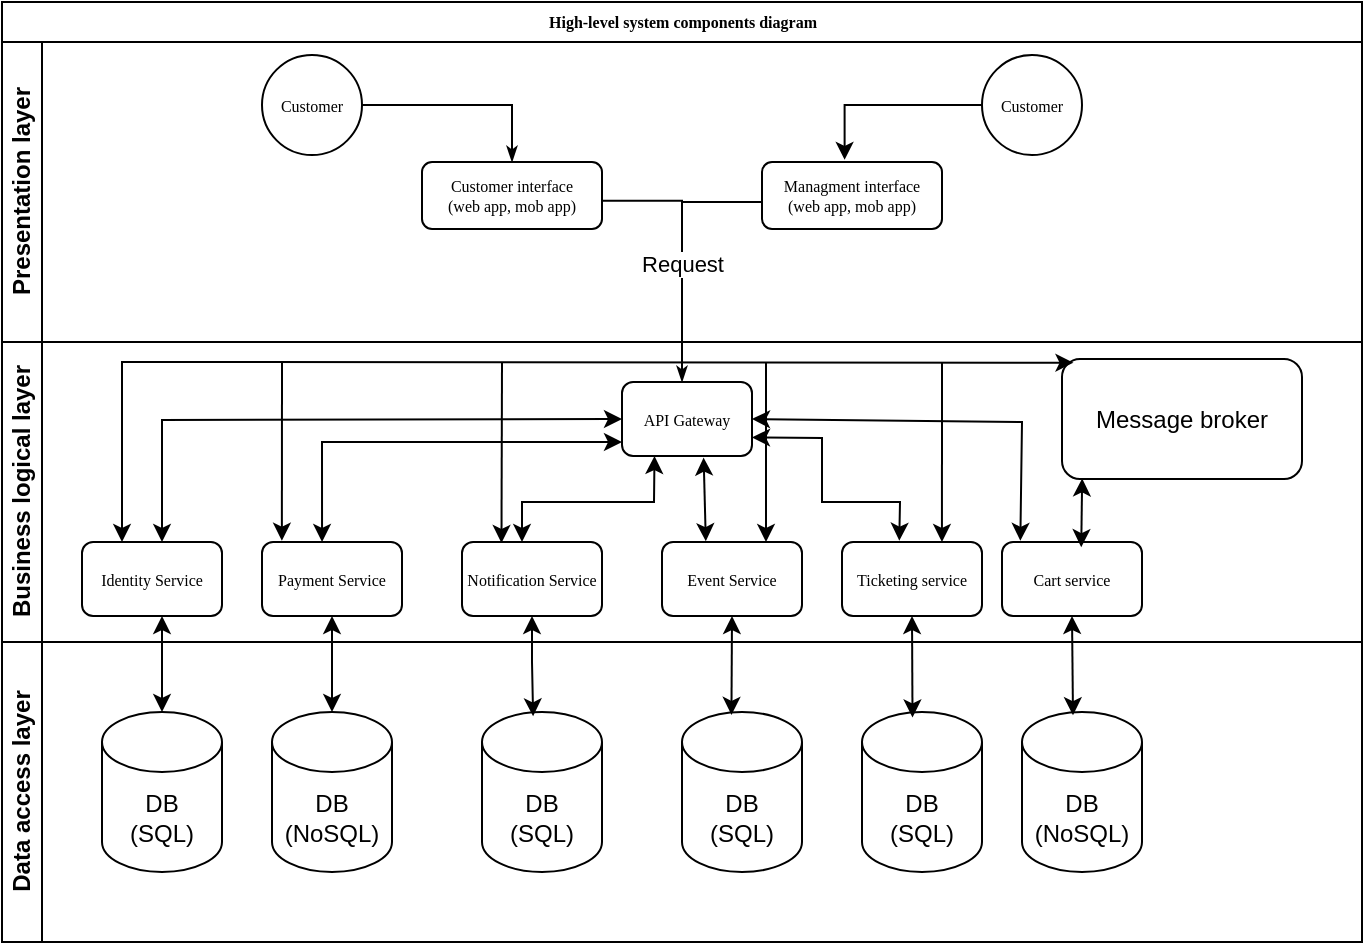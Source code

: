 <mxfile version="24.2.7" type="github" pages="3">
  <diagram id="C5RBs43oDa-KdzZeNtuy" name="Components">
    <mxGraphModel dx="819" dy="490" grid="1" gridSize="10" guides="1" tooltips="1" connect="1" arrows="1" fold="1" page="1" pageScale="1" pageWidth="827" pageHeight="1169" math="0" shadow="0">
      <root>
        <mxCell id="WIyWlLk6GJQsqaUBKTNV-0" />
        <mxCell id="WIyWlLk6GJQsqaUBKTNV-1" parent="WIyWlLk6GJQsqaUBKTNV-0" />
        <mxCell id="FSC2xQSQnxuu6QK0y-9J-13" value="High-level system components diagram" style="swimlane;html=1;childLayout=stackLayout;horizontal=1;startSize=20;horizontalStack=0;rounded=0;shadow=0;labelBackgroundColor=none;strokeWidth=1;fontFamily=Verdana;fontSize=8;align=center;" parent="WIyWlLk6GJQsqaUBKTNV-1" vertex="1">
          <mxGeometry x="30" y="10" width="680" height="470" as="geometry" />
        </mxCell>
        <mxCell id="FSC2xQSQnxuu6QK0y-9J-14" value="&lt;div&gt;Presentation layer&lt;/div&gt;" style="swimlane;html=1;startSize=20;horizontal=0;" parent="FSC2xQSQnxuu6QK0y-9J-13" vertex="1">
          <mxGeometry y="20" width="680" height="150" as="geometry" />
        </mxCell>
        <mxCell id="FSC2xQSQnxuu6QK0y-9J-15" style="edgeStyle=orthogonalEdgeStyle;rounded=0;html=1;labelBackgroundColor=none;startArrow=none;startFill=0;startSize=5;endArrow=classicThin;endFill=1;endSize=5;jettySize=auto;orthogonalLoop=1;strokeWidth=1;fontFamily=Verdana;fontSize=8" parent="FSC2xQSQnxuu6QK0y-9J-14" source="FSC2xQSQnxuu6QK0y-9J-16" target="FSC2xQSQnxuu6QK0y-9J-17" edge="1">
          <mxGeometry relative="1" as="geometry" />
        </mxCell>
        <mxCell id="FSC2xQSQnxuu6QK0y-9J-16" value="Customer" style="ellipse;whiteSpace=wrap;html=1;rounded=0;shadow=0;labelBackgroundColor=none;strokeWidth=1;fontFamily=Verdana;fontSize=8;align=center;" parent="FSC2xQSQnxuu6QK0y-9J-14" vertex="1">
          <mxGeometry x="130" y="6.5" width="50" height="50" as="geometry" />
        </mxCell>
        <mxCell id="FSC2xQSQnxuu6QK0y-9J-17" value="Customer interface&lt;div&gt;(web app, mob app)&lt;/div&gt;" style="rounded=1;whiteSpace=wrap;html=1;shadow=0;labelBackgroundColor=none;strokeWidth=1;fontFamily=Verdana;fontSize=8;align=center;" parent="FSC2xQSQnxuu6QK0y-9J-14" vertex="1">
          <mxGeometry x="210" y="60" width="90" height="33.5" as="geometry" />
        </mxCell>
        <mxCell id="CyoPv5MJOiadHyvmUzNJ-12" value="Customer" style="ellipse;whiteSpace=wrap;html=1;rounded=0;shadow=0;labelBackgroundColor=none;strokeWidth=1;fontFamily=Verdana;fontSize=8;align=center;" vertex="1" parent="FSC2xQSQnxuu6QK0y-9J-14">
          <mxGeometry x="490" y="6.5" width="50" height="50" as="geometry" />
        </mxCell>
        <mxCell id="CyoPv5MJOiadHyvmUzNJ-13" value="Managment interface&lt;div&gt;(web app, mob app)&lt;/div&gt;" style="rounded=1;whiteSpace=wrap;html=1;shadow=0;labelBackgroundColor=none;strokeWidth=1;fontFamily=Verdana;fontSize=8;align=center;" vertex="1" parent="FSC2xQSQnxuu6QK0y-9J-14">
          <mxGeometry x="380" y="60" width="90" height="33.5" as="geometry" />
        </mxCell>
        <mxCell id="CyoPv5MJOiadHyvmUzNJ-14" value="" style="endArrow=none;html=1;rounded=0;" edge="1" parent="FSC2xQSQnxuu6QK0y-9J-14">
          <mxGeometry width="50" height="50" relative="1" as="geometry">
            <mxPoint x="340" y="80" as="sourcePoint" />
            <mxPoint x="380" y="80" as="targetPoint" />
          </mxGeometry>
        </mxCell>
        <mxCell id="CyoPv5MJOiadHyvmUzNJ-16" style="edgeStyle=orthogonalEdgeStyle;rounded=0;orthogonalLoop=1;jettySize=auto;html=1;entryX=0.459;entryY=-0.032;entryDx=0;entryDy=0;entryPerimeter=0;" edge="1" parent="FSC2xQSQnxuu6QK0y-9J-14" source="CyoPv5MJOiadHyvmUzNJ-12" target="CyoPv5MJOiadHyvmUzNJ-13">
          <mxGeometry relative="1" as="geometry" />
        </mxCell>
        <mxCell id="FSC2xQSQnxuu6QK0y-9J-38" style="edgeStyle=orthogonalEdgeStyle;rounded=0;html=1;labelBackgroundColor=none;startArrow=none;startFill=0;startSize=5;endArrow=classicThin;endFill=1;endSize=5;jettySize=auto;orthogonalLoop=1;strokeWidth=1;fontFamily=Verdana;fontSize=8;exitX=0.995;exitY=0.578;exitDx=0;exitDy=0;exitPerimeter=0;" parent="FSC2xQSQnxuu6QK0y-9J-13" source="FSC2xQSQnxuu6QK0y-9J-17" target="FSC2xQSQnxuu6QK0y-9J-28" edge="1">
          <mxGeometry relative="1" as="geometry">
            <Array as="points">
              <mxPoint x="340" y="99" />
            </Array>
          </mxGeometry>
        </mxCell>
        <mxCell id="FSC2xQSQnxuu6QK0y-9J-48" value="Request" style="edgeLabel;html=1;align=center;verticalAlign=middle;resizable=0;points=[];" parent="FSC2xQSQnxuu6QK0y-9J-38" vertex="1" connectable="0">
          <mxGeometry x="-0.827" y="1" relative="1" as="geometry">
            <mxPoint x="29" y="32" as="offset" />
          </mxGeometry>
        </mxCell>
        <mxCell id="FSC2xQSQnxuu6QK0y-9J-26" value="Business logical layer" style="swimlane;html=1;startSize=20;horizontal=0;" parent="FSC2xQSQnxuu6QK0y-9J-13" vertex="1">
          <mxGeometry y="170" width="680" height="150" as="geometry" />
        </mxCell>
        <mxCell id="FSC2xQSQnxuu6QK0y-9J-28" value="API Gateway" style="rounded=1;whiteSpace=wrap;html=1;shadow=0;labelBackgroundColor=none;strokeWidth=1;fontFamily=Verdana;fontSize=8;align=center;" parent="FSC2xQSQnxuu6QK0y-9J-26" vertex="1">
          <mxGeometry x="310" y="20" width="65" height="37" as="geometry" />
        </mxCell>
        <mxCell id="FSC2xQSQnxuu6QK0y-9J-19" value="Identity Service" style="rounded=1;whiteSpace=wrap;html=1;shadow=0;labelBackgroundColor=none;strokeWidth=1;fontFamily=Verdana;fontSize=8;align=center;" parent="FSC2xQSQnxuu6QK0y-9J-26" vertex="1">
          <mxGeometry x="40" y="100.0" width="70" height="37" as="geometry" />
        </mxCell>
        <mxCell id="FSC2xQSQnxuu6QK0y-9J-46" value="Event Service" style="rounded=1;whiteSpace=wrap;html=1;shadow=0;labelBackgroundColor=none;strokeWidth=1;fontFamily=Verdana;fontSize=8;align=center;" parent="FSC2xQSQnxuu6QK0y-9J-26" vertex="1">
          <mxGeometry x="330" y="100" width="70" height="37" as="geometry" />
        </mxCell>
        <mxCell id="FSC2xQSQnxuu6QK0y-9J-22" value="Payment Service" style="rounded=1;whiteSpace=wrap;html=1;shadow=0;labelBackgroundColor=none;strokeWidth=1;fontFamily=Verdana;fontSize=8;align=center;" parent="FSC2xQSQnxuu6QK0y-9J-26" vertex="1">
          <mxGeometry x="130" y="100.0" width="70" height="37" as="geometry" />
        </mxCell>
        <mxCell id="FSC2xQSQnxuu6QK0y-9J-37" value="Notification Service" style="rounded=1;whiteSpace=wrap;html=1;shadow=0;labelBackgroundColor=none;strokeWidth=1;fontFamily=Verdana;fontSize=8;align=center;" parent="FSC2xQSQnxuu6QK0y-9J-26" vertex="1">
          <mxGeometry x="230" y="100" width="70" height="37" as="geometry" />
        </mxCell>
        <mxCell id="FSC2xQSQnxuu6QK0y-9J-52" value="Ticketing service" style="rounded=1;whiteSpace=wrap;html=1;shadow=0;labelBackgroundColor=none;strokeWidth=1;fontFamily=Verdana;fontSize=8;align=center;" parent="FSC2xQSQnxuu6QK0y-9J-26" vertex="1">
          <mxGeometry x="420" y="100" width="70" height="37" as="geometry" />
        </mxCell>
        <mxCell id="FSC2xQSQnxuu6QK0y-9J-59" value="" style="endArrow=classic;startArrow=classic;html=1;rounded=0;entryX=0;entryY=0.5;entryDx=0;entryDy=0;" parent="FSC2xQSQnxuu6QK0y-9J-26" target="FSC2xQSQnxuu6QK0y-9J-28" edge="1">
          <mxGeometry width="50" height="50" relative="1" as="geometry">
            <mxPoint x="80" y="100" as="sourcePoint" />
            <mxPoint x="200" y="60" as="targetPoint" />
            <Array as="points">
              <mxPoint x="80" y="39" />
            </Array>
          </mxGeometry>
        </mxCell>
        <mxCell id="FSC2xQSQnxuu6QK0y-9J-61" value="" style="endArrow=classic;startArrow=classic;html=1;rounded=0;entryX=0.5;entryY=1;entryDx=0;entryDy=0;" parent="FSC2xQSQnxuu6QK0y-9J-26" edge="1">
          <mxGeometry width="50" height="50" relative="1" as="geometry">
            <mxPoint x="80" y="185" as="sourcePoint" />
            <mxPoint x="80" y="137" as="targetPoint" />
          </mxGeometry>
        </mxCell>
        <mxCell id="FSC2xQSQnxuu6QK0y-9J-62" value="" style="endArrow=classic;startArrow=classic;html=1;rounded=0;entryX=0;entryY=0.811;entryDx=0;entryDy=0;exitX=0.429;exitY=0;exitDx=0;exitDy=0;exitPerimeter=0;entryPerimeter=0;" parent="FSC2xQSQnxuu6QK0y-9J-26" source="FSC2xQSQnxuu6QK0y-9J-22" target="FSC2xQSQnxuu6QK0y-9J-28" edge="1">
          <mxGeometry width="50" height="50" relative="1" as="geometry">
            <mxPoint x="130" y="160" as="sourcePoint" />
            <mxPoint x="180" y="110" as="targetPoint" />
            <Array as="points">
              <mxPoint x="160" y="50" />
            </Array>
          </mxGeometry>
        </mxCell>
        <mxCell id="FSC2xQSQnxuu6QK0y-9J-63" value="" style="endArrow=classic;startArrow=classic;html=1;rounded=0;entryX=0.25;entryY=1;entryDx=0;entryDy=0;" parent="FSC2xQSQnxuu6QK0y-9J-26" target="FSC2xQSQnxuu6QK0y-9J-28" edge="1">
          <mxGeometry width="50" height="50" relative="1" as="geometry">
            <mxPoint x="260" y="100" as="sourcePoint" />
            <mxPoint x="180" y="110" as="targetPoint" />
            <Array as="points">
              <mxPoint x="260" y="80" />
              <mxPoint x="326" y="80" />
            </Array>
          </mxGeometry>
        </mxCell>
        <mxCell id="FSC2xQSQnxuu6QK0y-9J-64" value="" style="endArrow=classic;startArrow=classic;html=1;rounded=0;exitX=0.313;exitY=-0.011;exitDx=0;exitDy=0;exitPerimeter=0;entryX=0.628;entryY=1.022;entryDx=0;entryDy=0;entryPerimeter=0;" parent="FSC2xQSQnxuu6QK0y-9J-26" source="FSC2xQSQnxuu6QK0y-9J-46" target="FSC2xQSQnxuu6QK0y-9J-28" edge="1">
          <mxGeometry width="50" height="50" relative="1" as="geometry">
            <mxPoint x="130" y="160" as="sourcePoint" />
            <mxPoint x="350" y="60" as="targetPoint" />
          </mxGeometry>
        </mxCell>
        <mxCell id="FSC2xQSQnxuu6QK0y-9J-77" value="" style="endArrow=classic;startArrow=classic;html=1;rounded=0;exitX=1;exitY=0.75;exitDx=0;exitDy=0;entryX=0.409;entryY=-0.018;entryDx=0;entryDy=0;entryPerimeter=0;" parent="FSC2xQSQnxuu6QK0y-9J-26" source="FSC2xQSQnxuu6QK0y-9J-28" target="FSC2xQSQnxuu6QK0y-9J-52" edge="1">
          <mxGeometry width="50" height="50" relative="1" as="geometry">
            <mxPoint x="410" y="120" as="sourcePoint" />
            <mxPoint x="460" y="70" as="targetPoint" />
            <Array as="points">
              <mxPoint x="410" y="48" />
              <mxPoint x="410" y="80" />
              <mxPoint x="449" y="80" />
            </Array>
          </mxGeometry>
        </mxCell>
        <mxCell id="8PGqrRQLjZs6h35ACoNm-7" value="Message broker" style="rounded=1;whiteSpace=wrap;html=1;" vertex="1" parent="FSC2xQSQnxuu6QK0y-9J-26">
          <mxGeometry x="530" y="8.5" width="120" height="60" as="geometry" />
        </mxCell>
        <mxCell id="8PGqrRQLjZs6h35ACoNm-8" value="" style="endArrow=classic;startArrow=classic;html=1;rounded=0;entryX=0.027;entryY=0.031;entryDx=0;entryDy=0;entryPerimeter=0;exitX=0.25;exitY=0;exitDx=0;exitDy=0;" edge="1" parent="FSC2xQSQnxuu6QK0y-9J-26">
          <mxGeometry width="50" height="50" relative="1" as="geometry">
            <mxPoint x="60" y="100" as="sourcePoint" />
            <mxPoint x="535.74" y="10.36" as="targetPoint" />
            <Array as="points">
              <mxPoint x="60" y="10" />
            </Array>
          </mxGeometry>
        </mxCell>
        <mxCell id="8PGqrRQLjZs6h35ACoNm-10" value="" style="endArrow=classic;html=1;rounded=0;entryX=0.142;entryY=-0.018;entryDx=0;entryDy=0;entryPerimeter=0;" edge="1" parent="FSC2xQSQnxuu6QK0y-9J-26" target="FSC2xQSQnxuu6QK0y-9J-22">
          <mxGeometry width="50" height="50" relative="1" as="geometry">
            <mxPoint x="140" y="10" as="sourcePoint" />
            <mxPoint x="140.0" y="95.708" as="targetPoint" />
          </mxGeometry>
        </mxCell>
        <mxCell id="8PGqrRQLjZs6h35ACoNm-13" value="" style="endArrow=classic;html=1;rounded=0;entryX=0.282;entryY=0.013;entryDx=0;entryDy=0;entryPerimeter=0;" edge="1" parent="FSC2xQSQnxuu6QK0y-9J-26" target="FSC2xQSQnxuu6QK0y-9J-37">
          <mxGeometry width="50" height="50" relative="1" as="geometry">
            <mxPoint x="250" y="10" as="sourcePoint" />
            <mxPoint x="250" y="78.5" as="targetPoint" />
          </mxGeometry>
        </mxCell>
        <mxCell id="8PGqrRQLjZs6h35ACoNm-9" value="" style="endArrow=classic;html=1;rounded=0;" edge="1" parent="FSC2xQSQnxuu6QK0y-9J-26">
          <mxGeometry width="50" height="50" relative="1" as="geometry">
            <mxPoint x="382" y="10" as="sourcePoint" />
            <mxPoint x="382" y="100" as="targetPoint" />
          </mxGeometry>
        </mxCell>
        <mxCell id="CyoPv5MJOiadHyvmUzNJ-0" value="Cart service" style="rounded=1;whiteSpace=wrap;html=1;shadow=0;labelBackgroundColor=none;strokeWidth=1;fontFamily=Verdana;fontSize=8;align=center;" vertex="1" parent="FSC2xQSQnxuu6QK0y-9J-26">
          <mxGeometry x="500" y="100" width="70" height="37" as="geometry" />
        </mxCell>
        <mxCell id="CyoPv5MJOiadHyvmUzNJ-3" value="" style="endArrow=classic;startArrow=classic;html=1;rounded=0;exitX=0.566;exitY=0.07;exitDx=0;exitDy=0;exitPerimeter=0;entryX=0.084;entryY=0.995;entryDx=0;entryDy=0;entryPerimeter=0;" edge="1" parent="FSC2xQSQnxuu6QK0y-9J-26" source="CyoPv5MJOiadHyvmUzNJ-0" target="8PGqrRQLjZs6h35ACoNm-7">
          <mxGeometry width="50" height="50" relative="1" as="geometry">
            <mxPoint x="470" y="110" as="sourcePoint" />
            <mxPoint x="540" y="70" as="targetPoint" />
          </mxGeometry>
        </mxCell>
        <mxCell id="CyoPv5MJOiadHyvmUzNJ-18" value="" style="endArrow=classic;startArrow=classic;html=1;rounded=0;entryX=1;entryY=0.5;entryDx=0;entryDy=0;exitX=0.131;exitY=-0.016;exitDx=0;exitDy=0;exitPerimeter=0;" edge="1" parent="FSC2xQSQnxuu6QK0y-9J-26" source="CyoPv5MJOiadHyvmUzNJ-0" target="FSC2xQSQnxuu6QK0y-9J-28">
          <mxGeometry width="50" height="50" relative="1" as="geometry">
            <mxPoint x="270" y="150" as="sourcePoint" />
            <mxPoint x="320" y="100" as="targetPoint" />
            <Array as="points">
              <mxPoint x="510" y="40" />
            </Array>
          </mxGeometry>
        </mxCell>
        <mxCell id="FSC2xQSQnxuu6QK0y-9J-30" value="Data access layer" style="swimlane;html=1;startSize=20;horizontal=0;" parent="FSC2xQSQnxuu6QK0y-9J-13" vertex="1">
          <mxGeometry y="320" width="680" height="150" as="geometry" />
        </mxCell>
        <mxCell id="FSC2xQSQnxuu6QK0y-9J-56" value="DB&lt;div&gt;(NoSQL)&lt;/div&gt;" style="shape=cylinder3;whiteSpace=wrap;html=1;boundedLbl=1;backgroundOutline=1;size=15;" parent="FSC2xQSQnxuu6QK0y-9J-30" vertex="1">
          <mxGeometry x="135" y="35" width="60" height="80" as="geometry" />
        </mxCell>
        <mxCell id="FSC2xQSQnxuu6QK0y-9J-55" value="DB&lt;br&gt;(SQL)" style="shape=cylinder3;whiteSpace=wrap;html=1;boundedLbl=1;backgroundOutline=1;size=15;" parent="FSC2xQSQnxuu6QK0y-9J-30" vertex="1">
          <mxGeometry x="50" y="35" width="60" height="80" as="geometry" />
        </mxCell>
        <mxCell id="FSC2xQSQnxuu6QK0y-9J-57" value="DB&lt;div&gt;(SQL)&lt;/div&gt;" style="shape=cylinder3;whiteSpace=wrap;html=1;boundedLbl=1;backgroundOutline=1;size=15;" parent="FSC2xQSQnxuu6QK0y-9J-30" vertex="1">
          <mxGeometry x="340" y="35" width="60" height="80" as="geometry" />
        </mxCell>
        <mxCell id="8PGqrRQLjZs6h35ACoNm-0" value="DB&lt;div&gt;(SQL)&lt;/div&gt;" style="shape=cylinder3;whiteSpace=wrap;html=1;boundedLbl=1;backgroundOutline=1;size=15;" vertex="1" parent="FSC2xQSQnxuu6QK0y-9J-30">
          <mxGeometry x="240" y="35" width="60" height="80" as="geometry" />
        </mxCell>
        <mxCell id="8PGqrRQLjZs6h35ACoNm-6" value="DB&lt;div&gt;(SQL)&lt;/div&gt;" style="shape=cylinder3;whiteSpace=wrap;html=1;boundedLbl=1;backgroundOutline=1;size=15;" vertex="1" parent="FSC2xQSQnxuu6QK0y-9J-30">
          <mxGeometry x="430" y="35" width="60" height="80" as="geometry" />
        </mxCell>
        <mxCell id="CyoPv5MJOiadHyvmUzNJ-1" value="DB&lt;div&gt;(NoSQL)&lt;/div&gt;" style="shape=cylinder3;whiteSpace=wrap;html=1;boundedLbl=1;backgroundOutline=1;size=15;" vertex="1" parent="FSC2xQSQnxuu6QK0y-9J-30">
          <mxGeometry x="510" y="35" width="60" height="80" as="geometry" />
        </mxCell>
        <mxCell id="FSC2xQSQnxuu6QK0y-9J-60" value="" style="endArrow=classic;startArrow=classic;html=1;rounded=0;entryX=0.5;entryY=1;entryDx=0;entryDy=0;" parent="FSC2xQSQnxuu6QK0y-9J-13" source="FSC2xQSQnxuu6QK0y-9J-56" target="FSC2xQSQnxuu6QK0y-9J-22" edge="1">
          <mxGeometry width="50" height="50" relative="1" as="geometry">
            <mxPoint x="130" y="380" as="sourcePoint" />
            <mxPoint x="180" y="330" as="targetPoint" />
          </mxGeometry>
        </mxCell>
        <mxCell id="FSC2xQSQnxuu6QK0y-9J-78" value="" style="endArrow=classic;startArrow=classic;html=1;rounded=0;entryX=0.5;entryY=1;entryDx=0;entryDy=0;exitX=0.421;exitY=0.034;exitDx=0;exitDy=0;exitPerimeter=0;" parent="FSC2xQSQnxuu6QK0y-9J-13" source="8PGqrRQLjZs6h35ACoNm-6" target="FSC2xQSQnxuu6QK0y-9J-52" edge="1">
          <mxGeometry width="50" height="50" relative="1" as="geometry">
            <mxPoint x="455" y="350" as="sourcePoint" />
            <mxPoint x="535" y="300" as="targetPoint" />
          </mxGeometry>
        </mxCell>
        <mxCell id="FSC2xQSQnxuu6QK0y-9J-82" value="" style="endArrow=classic;startArrow=classic;html=1;rounded=0;entryX=0.5;entryY=1;entryDx=0;entryDy=0;exitX=0.426;exitY=0.027;exitDx=0;exitDy=0;exitPerimeter=0;" parent="FSC2xQSQnxuu6QK0y-9J-13" source="8PGqrRQLjZs6h35ACoNm-0" target="FSC2xQSQnxuu6QK0y-9J-37" edge="1">
          <mxGeometry width="50" height="50" relative="1" as="geometry">
            <mxPoint x="265" y="350" as="sourcePoint" />
            <mxPoint x="240.0" y="289.996" as="targetPoint" />
            <Array as="points">
              <mxPoint x="265" y="330" />
            </Array>
          </mxGeometry>
        </mxCell>
        <mxCell id="FSC2xQSQnxuu6QK0y-9J-80" value="" style="endArrow=classic;startArrow=classic;html=1;rounded=0;exitX=0.412;exitY=0.018;exitDx=0;exitDy=0;exitPerimeter=0;entryX=0.5;entryY=1;entryDx=0;entryDy=0;" parent="FSC2xQSQnxuu6QK0y-9J-13" source="FSC2xQSQnxuu6QK0y-9J-57" edge="1" target="FSC2xQSQnxuu6QK0y-9J-46">
          <mxGeometry width="50" height="50" relative="1" as="geometry">
            <mxPoint x="310" y="357" as="sourcePoint" />
            <mxPoint x="360" y="307" as="targetPoint" />
          </mxGeometry>
        </mxCell>
        <mxCell id="CyoPv5MJOiadHyvmUzNJ-2" value="" style="endArrow=classic;startArrow=classic;html=1;rounded=0;entryX=0.5;entryY=1;entryDx=0;entryDy=0;exitX=0.425;exitY=0.02;exitDx=0;exitDy=0;exitPerimeter=0;" edge="1" parent="FSC2xQSQnxuu6QK0y-9J-13" source="CyoPv5MJOiadHyvmUzNJ-1" target="CyoPv5MJOiadHyvmUzNJ-0">
          <mxGeometry width="50" height="50" relative="1" as="geometry">
            <mxPoint x="465" y="368" as="sourcePoint" />
            <mxPoint x="465" y="317" as="targetPoint" />
          </mxGeometry>
        </mxCell>
        <mxCell id="8PGqrRQLjZs6h35ACoNm-14" value="" style="endArrow=classic;html=1;rounded=0;entryX=0.714;entryY=0;entryDx=0;entryDy=0;entryPerimeter=0;" edge="1" parent="WIyWlLk6GJQsqaUBKTNV-1" target="FSC2xQSQnxuu6QK0y-9J-52">
          <mxGeometry width="50" height="50" relative="1" as="geometry">
            <mxPoint x="500" y="190" as="sourcePoint" />
            <mxPoint x="580" y="230" as="targetPoint" />
          </mxGeometry>
        </mxCell>
      </root>
    </mxGraphModel>
  </diagram>
  <diagram id="VbopG9nKai5J8iTSAUIw" name="State machine">
    <mxGraphModel dx="2284" dy="858" grid="1" gridSize="10" guides="1" tooltips="1" connect="1" arrows="1" fold="1" page="1" pageScale="1" pageWidth="850" pageHeight="1100" math="0" shadow="0">
      <root>
        <mxCell id="0" />
        <mxCell id="1" parent="0" />
        <mxCell id="OxrIHFO919TnP80p8CpJ-8" value="&lt;span style=&quot;white-space: pre;&quot; data-slate-fragment=&quot;JTVCJTdCJTIyZGF0YSUyMiUzQSU3QiU3RCUyQyUyMnR5cGUlMjIlM0ElMjJwYXJhZ3JhcGglMjIlMkMlMjJjaGlsZHJlbiUyMiUzQSU1QiU3QiUyMnRleHQlMjIlM0ElMjIlMjBzdGF0ZSUyMG1hY2hpbmUlMjBkaWFncmFtJTIwZm9yJTIwYSUyMHNlYXQlMjBzdGF0ZSUyMiUyQyUyMnV1aS1yaWNoVGV4dEVkaXRvci1zcGFuLW1hcmslMjIlM0F0cnVlJTdEJTVEJTdEJTVE&quot;&gt; State machine diagram for a seat state&lt;/span&gt;" style="swimlane;whiteSpace=wrap;html=1;" parent="1" vertex="1">
          <mxGeometry x="-790" y="50" width="580" height="490" as="geometry" />
        </mxCell>
        <mxCell id="OxrIHFO919TnP80p8CpJ-1" value="" style="ellipse;fillColor=strokeColor;" parent="OxrIHFO919TnP80p8CpJ-8" vertex="1">
          <mxGeometry x="267" y="80" width="14" height="14" as="geometry" />
        </mxCell>
        <mxCell id="OxrIHFO919TnP80p8CpJ-2" value="Available" style="rounded=1;absoluteArcSize=1;arcSize=14;whiteSpace=wrap;strokeWidth=2;" parent="OxrIHFO919TnP80p8CpJ-8" vertex="1">
          <mxGeometry x="233" y="144" width="81" height="34" as="geometry" />
        </mxCell>
        <mxCell id="OxrIHFO919TnP80p8CpJ-3" value="Booked" style="rounded=1;absoluteArcSize=1;arcSize=14;whiteSpace=wrap;strokeWidth=2;" parent="OxrIHFO919TnP80p8CpJ-8" vertex="1">
          <mxGeometry x="233" y="247" width="82" height="34" as="geometry" />
        </mxCell>
        <mxCell id="OxrIHFO919TnP80p8CpJ-4" value="" style="curved=1;startArrow=none;;exitX=0.475;exitY=1;entryX=0.502;entryY=0;rounded=0;" parent="OxrIHFO919TnP80p8CpJ-8" source="OxrIHFO919TnP80p8CpJ-1" target="OxrIHFO919TnP80p8CpJ-2" edge="1">
          <mxGeometry relative="1" as="geometry">
            <Array as="points" />
          </mxGeometry>
        </mxCell>
        <mxCell id="OxrIHFO919TnP80p8CpJ-5" value="Seat taken" style="curved=1;startArrow=none;;exitX=0.284;exitY=1;entryX=0.281;entryY=0;rounded=0;" parent="OxrIHFO919TnP80p8CpJ-8" source="OxrIHFO919TnP80p8CpJ-2" target="OxrIHFO919TnP80p8CpJ-3" edge="1">
          <mxGeometry x="-0.46" y="15" relative="1" as="geometry">
            <Array as="points">
              <mxPoint x="110" y="210" />
            </Array>
            <mxPoint as="offset" />
          </mxGeometry>
        </mxCell>
        <mxCell id="OxrIHFO919TnP80p8CpJ-6" value="Seat released" style="curved=1;startArrow=none;;exitX=0.711;exitY=0;entryX=0.719;entryY=1;rounded=0;" parent="OxrIHFO919TnP80p8CpJ-8" source="OxrIHFO919TnP80p8CpJ-3" target="OxrIHFO919TnP80p8CpJ-2" edge="1">
          <mxGeometry x="0.465" y="15" relative="1" as="geometry">
            <Array as="points">
              <mxPoint x="480" y="210" />
            </Array>
            <mxPoint as="offset" />
          </mxGeometry>
        </mxCell>
        <mxCell id="OxrIHFO919TnP80p8CpJ-7" value="Seat not yet released" style="curved=1;startArrow=none;;exitX=0.993;exitY=0.323;entryX=0.993;entryY=0.677;rounded=0;" parent="OxrIHFO919TnP80p8CpJ-8" source="OxrIHFO919TnP80p8CpJ-3" target="OxrIHFO919TnP80p8CpJ-3" edge="1">
          <mxGeometry relative="1" as="geometry">
            <Array as="points">
              <mxPoint x="389" y="247" />
              <mxPoint x="407" y="247" />
              <mxPoint x="426" y="264" />
              <mxPoint x="407" y="281" />
              <mxPoint x="389" y="281" />
            </Array>
          </mxGeometry>
        </mxCell>
        <mxCell id="OxrIHFO919TnP80p8CpJ-11" value="" style="endArrow=classic;html=1;rounded=0;exitX=0.5;exitY=1;exitDx=0;exitDy=0;entryX=0.5;entryY=0;entryDx=0;entryDy=0;" parent="OxrIHFO919TnP80p8CpJ-8" source="OxrIHFO919TnP80p8CpJ-3" target="OxrIHFO919TnP80p8CpJ-9" edge="1">
          <mxGeometry width="50" height="50" relative="1" as="geometry">
            <mxPoint x="410" y="330" as="sourcePoint" />
            <mxPoint x="460" y="280" as="targetPoint" />
          </mxGeometry>
        </mxCell>
        <mxCell id="OxrIHFO919TnP80p8CpJ-12" value="Seat paid" style="edgeLabel;html=1;align=center;verticalAlign=middle;resizable=0;points=[];" parent="OxrIHFO919TnP80p8CpJ-11" vertex="1" connectable="0">
          <mxGeometry x="0.063" y="2" relative="1" as="geometry">
            <mxPoint x="-2" y="-2" as="offset" />
          </mxGeometry>
        </mxCell>
        <mxCell id="OxrIHFO919TnP80p8CpJ-14" value="" style="curved=1;endArrow=classic;html=1;rounded=0;exitX=1;exitY=0.5;exitDx=0;exitDy=0;" parent="OxrIHFO919TnP80p8CpJ-8" source="OxrIHFO919TnP80p8CpJ-9" edge="1">
          <mxGeometry width="50" height="50" relative="1" as="geometry">
            <mxPoint x="314" y="372" as="sourcePoint" />
            <mxPoint x="310" y="156" as="targetPoint" />
            <Array as="points">
              <mxPoint x="460" y="325" />
              <mxPoint x="540" y="295" />
              <mxPoint x="540" y="185" />
            </Array>
          </mxGeometry>
        </mxCell>
        <mxCell id="OxrIHFO919TnP80p8CpJ-15" value="Order canceled" style="edgeLabel;html=1;align=center;verticalAlign=middle;resizable=0;points=[];" parent="OxrIHFO919TnP80p8CpJ-14" vertex="1" connectable="0">
          <mxGeometry x="-0.099" relative="1" as="geometry">
            <mxPoint x="-10" y="-8" as="offset" />
          </mxGeometry>
        </mxCell>
        <mxCell id="OxrIHFO919TnP80p8CpJ-19" value="" style="endArrow=classic;html=1;rounded=0;exitX=0.5;exitY=0;exitDx=0;exitDy=0;entryX=0.5;entryY=1;entryDx=0;entryDy=0;" parent="OxrIHFO919TnP80p8CpJ-8" source="OxrIHFO919TnP80p8CpJ-3" target="OxrIHFO919TnP80p8CpJ-2" edge="1">
          <mxGeometry width="50" height="50" relative="1" as="geometry">
            <mxPoint x="410" y="320" as="sourcePoint" />
            <mxPoint x="460" y="270" as="targetPoint" />
          </mxGeometry>
        </mxCell>
        <mxCell id="OxrIHFO919TnP80p8CpJ-20" value="Book time expired" style="edgeLabel;html=1;align=center;verticalAlign=middle;resizable=0;points=[];" parent="OxrIHFO919TnP80p8CpJ-19" vertex="1" connectable="0">
          <mxGeometry x="0.043" relative="1" as="geometry">
            <mxPoint as="offset" />
          </mxGeometry>
        </mxCell>
        <mxCell id="OxrIHFO919TnP80p8CpJ-9" value="Sold" style="rounded=1;absoluteArcSize=1;arcSize=14;whiteSpace=wrap;strokeWidth=2;" parent="OxrIHFO919TnP80p8CpJ-8" vertex="1">
          <mxGeometry x="232" y="340" width="82" height="34" as="geometry" />
        </mxCell>
        <mxCell id="OxrIHFO919TnP80p8CpJ-18" value="" style="endArrow=classic;html=1;rounded=0;exitX=0.5;exitY=1;exitDx=0;exitDy=0;" parent="OxrIHFO919TnP80p8CpJ-8" source="OxrIHFO919TnP80p8CpJ-9" target="OxrIHFO919TnP80p8CpJ-17" edge="1">
          <mxGeometry width="50" height="50" relative="1" as="geometry">
            <mxPoint x="273" y="374" as="sourcePoint" />
            <mxPoint x="273" y="430" as="targetPoint" />
          </mxGeometry>
        </mxCell>
        <mxCell id="OxrIHFO919TnP80p8CpJ-17" value="" style="ellipse;fillColor=strokeColor;" parent="OxrIHFO919TnP80p8CpJ-8" vertex="1">
          <mxGeometry x="266" y="420" width="14" height="14" as="geometry" />
        </mxCell>
      </root>
    </mxGraphModel>
  </diagram>
  <diagram id="KAtjBUedNfmfqGlVJ2dM" name="Sequence">
    <mxGraphModel dx="2284" dy="858" grid="1" gridSize="10" guides="1" tooltips="1" connect="1" arrows="1" fold="1" page="1" pageScale="1" pageWidth="850" pageHeight="1100" math="0" shadow="0">
      <root>
        <mxCell id="0" />
        <mxCell id="1" parent="0" />
        <mxCell id="52OlmpjXNag8NZeNVnOG-27" value="&lt;span style=&quot;white-space: pre;&quot; data-slate-fragment=&quot;JTVCJTdCJTIyZGF0YSUyMiUzQSU3QiU3RCUyQyUyMnR5cGUlMjIlM0ElMjJwYXJhZ3JhcGglMjIlMkMlMjJjaGlsZHJlbiUyMiUzQSU1QiU3QiUyMnRleHQlMjIlM0ElMjJzZXF1ZW5jZSUyMGRpYWdyYW0lMjBmb3IlMjBidXlpbmclMjBhJTIwc2VhdCUyMG9mJTIwYSUyMGxvd2VzdCUyMHByaWNlJTIyJTJDJTIydXVpLXJpY2hUZXh0RWRpdG9yLXNwYW4tbWFyayUyMiUzQXRydWUlN0QlNUQlN0QlNUQ=&quot;&gt;Sequence diagram for buying a seat of a lowest price&lt;/span&gt;" style="swimlane;whiteSpace=wrap;html=1;startSize=20;" parent="1" vertex="1">
          <mxGeometry x="-820" y="10" width="1060" height="900" as="geometry" />
        </mxCell>
        <mxCell id="52OlmpjXNag8NZeNVnOG-31" value="NotificationService" style="shape=umlLifeline;perimeter=lifelinePerimeter;whiteSpace=wrap;container=1;dropTarget=0;collapsible=0;recursiveResize=0;outlineConnect=0;portConstraint=eastwest;newEdgeStyle={&quot;edgeStyle&quot;:&quot;elbowEdgeStyle&quot;,&quot;elbow&quot;:&quot;vertical&quot;,&quot;curved&quot;:0,&quot;rounded&quot;:0};size=65;" parent="52OlmpjXNag8NZeNVnOG-27" vertex="1">
          <mxGeometry x="775" y="60" width="153" height="740" as="geometry" />
        </mxCell>
        <mxCell id="52OlmpjXNag8NZeNVnOG-46" value="NotificationService" style="rounded=0;whiteSpace=wrap;html=1;" parent="52OlmpjXNag8NZeNVnOG-27" vertex="1">
          <mxGeometry x="778" y="740" width="150" height="60" as="geometry" />
        </mxCell>
        <mxCell id="52OlmpjXNag8NZeNVnOG-30" value="PaymentGateway" style="shape=umlLifeline;perimeter=lifelinePerimeter;whiteSpace=wrap;container=1;dropTarget=0;collapsible=0;recursiveResize=0;outlineConnect=0;portConstraint=eastwest;newEdgeStyle={&quot;edgeStyle&quot;:&quot;elbowEdgeStyle&quot;,&quot;elbow&quot;:&quot;vertical&quot;,&quot;curved&quot;:0,&quot;rounded&quot;:0};size=65;" parent="52OlmpjXNag8NZeNVnOG-27" vertex="1">
          <mxGeometry x="575" y="60" width="150" height="740" as="geometry" />
        </mxCell>
        <mxCell id="52OlmpjXNag8NZeNVnOG-45" value="PaymentGateway" style="rounded=0;whiteSpace=wrap;html=1;" parent="52OlmpjXNag8NZeNVnOG-27" vertex="1">
          <mxGeometry x="575" y="740" width="150" height="60" as="geometry" />
        </mxCell>
        <mxCell id="52OlmpjXNag8NZeNVnOG-29" value="TicketingSystem" style="shape=umlLifeline;perimeter=lifelinePerimeter;whiteSpace=wrap;container=1;dropTarget=0;collapsible=0;recursiveResize=0;outlineConnect=0;portConstraint=eastwest;newEdgeStyle={&quot;edgeStyle&quot;:&quot;elbowEdgeStyle&quot;,&quot;elbow&quot;:&quot;vertical&quot;,&quot;curved&quot;:0,&quot;rounded&quot;:0};size=65;" parent="52OlmpjXNag8NZeNVnOG-27" vertex="1">
          <mxGeometry x="245" y="60" width="150" height="740" as="geometry" />
        </mxCell>
        <mxCell id="52OlmpjXNag8NZeNVnOG-38" value="Reserve seat" style="curved=1;rounded=0;" parent="52OlmpjXNag8NZeNVnOG-27" source="52OlmpjXNag8NZeNVnOG-29" target="52OlmpjXNag8NZeNVnOG-29" edge="1">
          <mxGeometry relative="1" as="geometry">
            <Array as="points">
              <mxPoint x="392" y="499" />
              <mxPoint x="392" y="529" />
            </Array>
          </mxGeometry>
        </mxCell>
        <mxCell id="52OlmpjXNag8NZeNVnOG-40" value="Send booking confirmation" style="verticalAlign=bottom;endArrow=block;edgeStyle=elbowEdgeStyle;elbow=vertical;curved=0;rounded=0;" parent="52OlmpjXNag8NZeNVnOG-27" source="52OlmpjXNag8NZeNVnOG-29" target="52OlmpjXNag8NZeNVnOG-31" edge="1">
          <mxGeometry relative="1" as="geometry">
            <Array as="points">
              <mxPoint x="574" y="633" />
            </Array>
          </mxGeometry>
        </mxCell>
        <mxCell id="52OlmpjXNag8NZeNVnOG-37" value="Payment response" style="verticalAlign=bottom;endArrow=block;edgeStyle=elbowEdgeStyle;elbow=vertical;curved=0;rounded=0;dashed=1;dashPattern=2 3;" parent="52OlmpjXNag8NZeNVnOG-27" source="52OlmpjXNag8NZeNVnOG-30" target="52OlmpjXNag8NZeNVnOG-29" edge="1">
          <mxGeometry relative="1" as="geometry">
            <Array as="points">
              <mxPoint x="474" y="447" />
            </Array>
          </mxGeometry>
        </mxCell>
        <mxCell id="52OlmpjXNag8NZeNVnOG-36" value="Initiate payment process" style="verticalAlign=bottom;endArrow=block;edgeStyle=elbowEdgeStyle;elbow=vertical;curved=0;rounded=0;" parent="52OlmpjXNag8NZeNVnOG-27" source="52OlmpjXNag8NZeNVnOG-29" target="52OlmpjXNag8NZeNVnOG-30" edge="1">
          <mxGeometry relative="1" as="geometry">
            <Array as="points">
              <mxPoint x="474" y="395" />
            </Array>
          </mxGeometry>
        </mxCell>
        <mxCell id="52OlmpjXNag8NZeNVnOG-44" value="TicketingSystem" style="rounded=0;whiteSpace=wrap;html=1;" parent="52OlmpjXNag8NZeNVnOG-27" vertex="1">
          <mxGeometry x="245" y="740" width="150" height="60" as="geometry" />
        </mxCell>
        <mxCell id="52OlmpjXNag8NZeNVnOG-28" value="Customer" style="shape=umlLifeline;perimeter=lifelinePerimeter;whiteSpace=wrap;container=1;dropTarget=0;collapsible=0;recursiveResize=0;outlineConnect=0;portConstraint=eastwest;newEdgeStyle={&quot;edgeStyle&quot;:&quot;elbowEdgeStyle&quot;,&quot;elbow&quot;:&quot;vertical&quot;,&quot;curved&quot;:0,&quot;rounded&quot;:0};size=65;" parent="52OlmpjXNag8NZeNVnOG-27" vertex="1">
          <mxGeometry x="25" y="60" width="150" height="740" as="geometry" />
        </mxCell>
        <mxCell id="52OlmpjXNag8NZeNVnOG-32" value="Request available seats&#xa; with lowest price" style="verticalAlign=bottom;endArrow=block;edgeStyle=elbowEdgeStyle;elbow=horizontal;curved=0;rounded=0;" parent="52OlmpjXNag8NZeNVnOG-27" edge="1">
          <mxGeometry x="0.004" y="7" relative="1" as="geometry">
            <Array as="points">
              <mxPoint x="236" y="180" />
            </Array>
            <mxPoint x="99.5" y="180" as="sourcePoint" />
            <mxPoint x="319.5" y="180" as="targetPoint" />
            <mxPoint x="1" as="offset" />
          </mxGeometry>
        </mxCell>
        <mxCell id="52OlmpjXNag8NZeNVnOG-34" value="Return available seats" style="verticalAlign=bottom;endArrow=block;edgeStyle=elbowEdgeStyle;elbow=vertical;curved=0;rounded=0;" parent="52OlmpjXNag8NZeNVnOG-27" source="52OlmpjXNag8NZeNVnOG-29" target="52OlmpjXNag8NZeNVnOG-28" edge="1">
          <mxGeometry relative="1" as="geometry">
            <Array as="points">
              <mxPoint x="236" y="291" />
            </Array>
          </mxGeometry>
        </mxCell>
        <mxCell id="52OlmpjXNag8NZeNVnOG-35" value="Request to buy seat" style="verticalAlign=bottom;endArrow=block;edgeStyle=elbowEdgeStyle;elbow=vertical;curved=0;rounded=0;" parent="52OlmpjXNag8NZeNVnOG-27" source="52OlmpjXNag8NZeNVnOG-28" target="52OlmpjXNag8NZeNVnOG-29" edge="1">
          <mxGeometry relative="1" as="geometry">
            <Array as="points">
              <mxPoint x="236" y="343" />
            </Array>
          </mxGeometry>
        </mxCell>
        <mxCell id="52OlmpjXNag8NZeNVnOG-39" value="Confirm reservation" style="verticalAlign=bottom;endArrow=block;edgeStyle=elbowEdgeStyle;elbow=vertical;curved=0;rounded=0;" parent="52OlmpjXNag8NZeNVnOG-27" source="52OlmpjXNag8NZeNVnOG-29" target="52OlmpjXNag8NZeNVnOG-28" edge="1">
          <mxGeometry relative="1" as="geometry">
            <Array as="points">
              <mxPoint x="236" y="581" />
            </Array>
          </mxGeometry>
        </mxCell>
        <mxCell id="52OlmpjXNag8NZeNVnOG-41" value="Notify user" style="verticalAlign=bottom;endArrow=block;edgeStyle=elbowEdgeStyle;elbow=vertical;curved=0;rounded=0;dashed=1;dashPattern=2 3;" parent="52OlmpjXNag8NZeNVnOG-27" source="52OlmpjXNag8NZeNVnOG-31" target="52OlmpjXNag8NZeNVnOG-28" edge="1">
          <mxGeometry relative="1" as="geometry">
            <Array as="points">
              <mxPoint x="458" y="685" />
            </Array>
          </mxGeometry>
        </mxCell>
        <mxCell id="52OlmpjXNag8NZeNVnOG-43" value="Customer" style="rounded=0;whiteSpace=wrap;html=1;" parent="52OlmpjXNag8NZeNVnOG-27" vertex="1">
          <mxGeometry x="25" y="740" width="150" height="60" as="geometry" />
        </mxCell>
      </root>
    </mxGraphModel>
  </diagram>
</mxfile>

